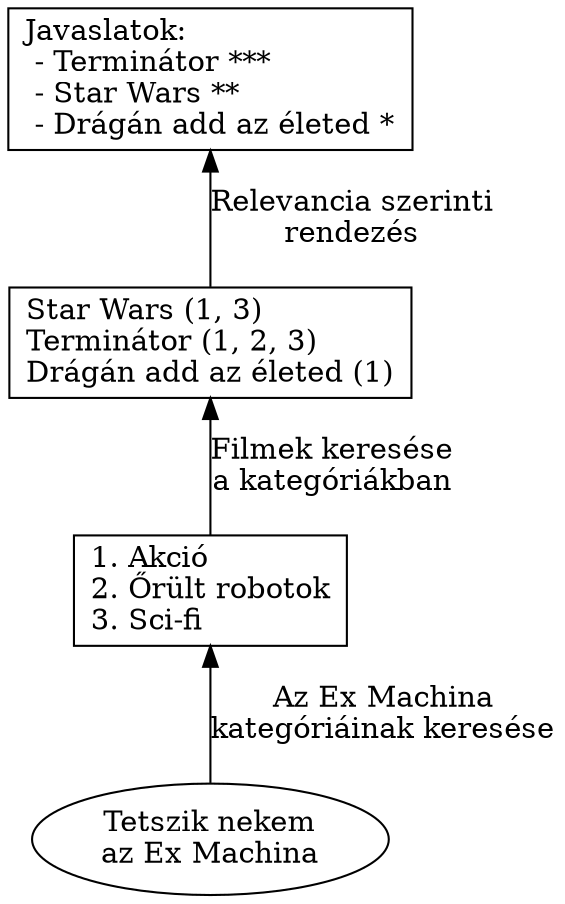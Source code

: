 digraph recommender {
    graph [dpi=300]
    rankdir="BT"

    i_like_ex_machina [label="Tetszik nekem\naz Ex Machina"]
    categs [label="1. Akció\l2. Őrült robotok\l3. Sci-fi\l", shape="rectangle"]
    lookup [label="Star Wars (1, 3)\lTerminátor (1, 2, 3)\lDrágán add az életed (1)\l", shape="rectangle"]
    recommendations [label="Javaslatok:\l - Terminátor ***\l - Star Wars **\l - Drágán add az életed *", shape="rectangle"]

    i_like_ex_machina -> categs [label="Az Ex Machina\nkategóriáinak keresése"]
    categs -> lookup [label="Filmek keresése\na kategóriákban"]
    lookup -> recommendations [label="Relevancia szerinti\nrendezés"]
}